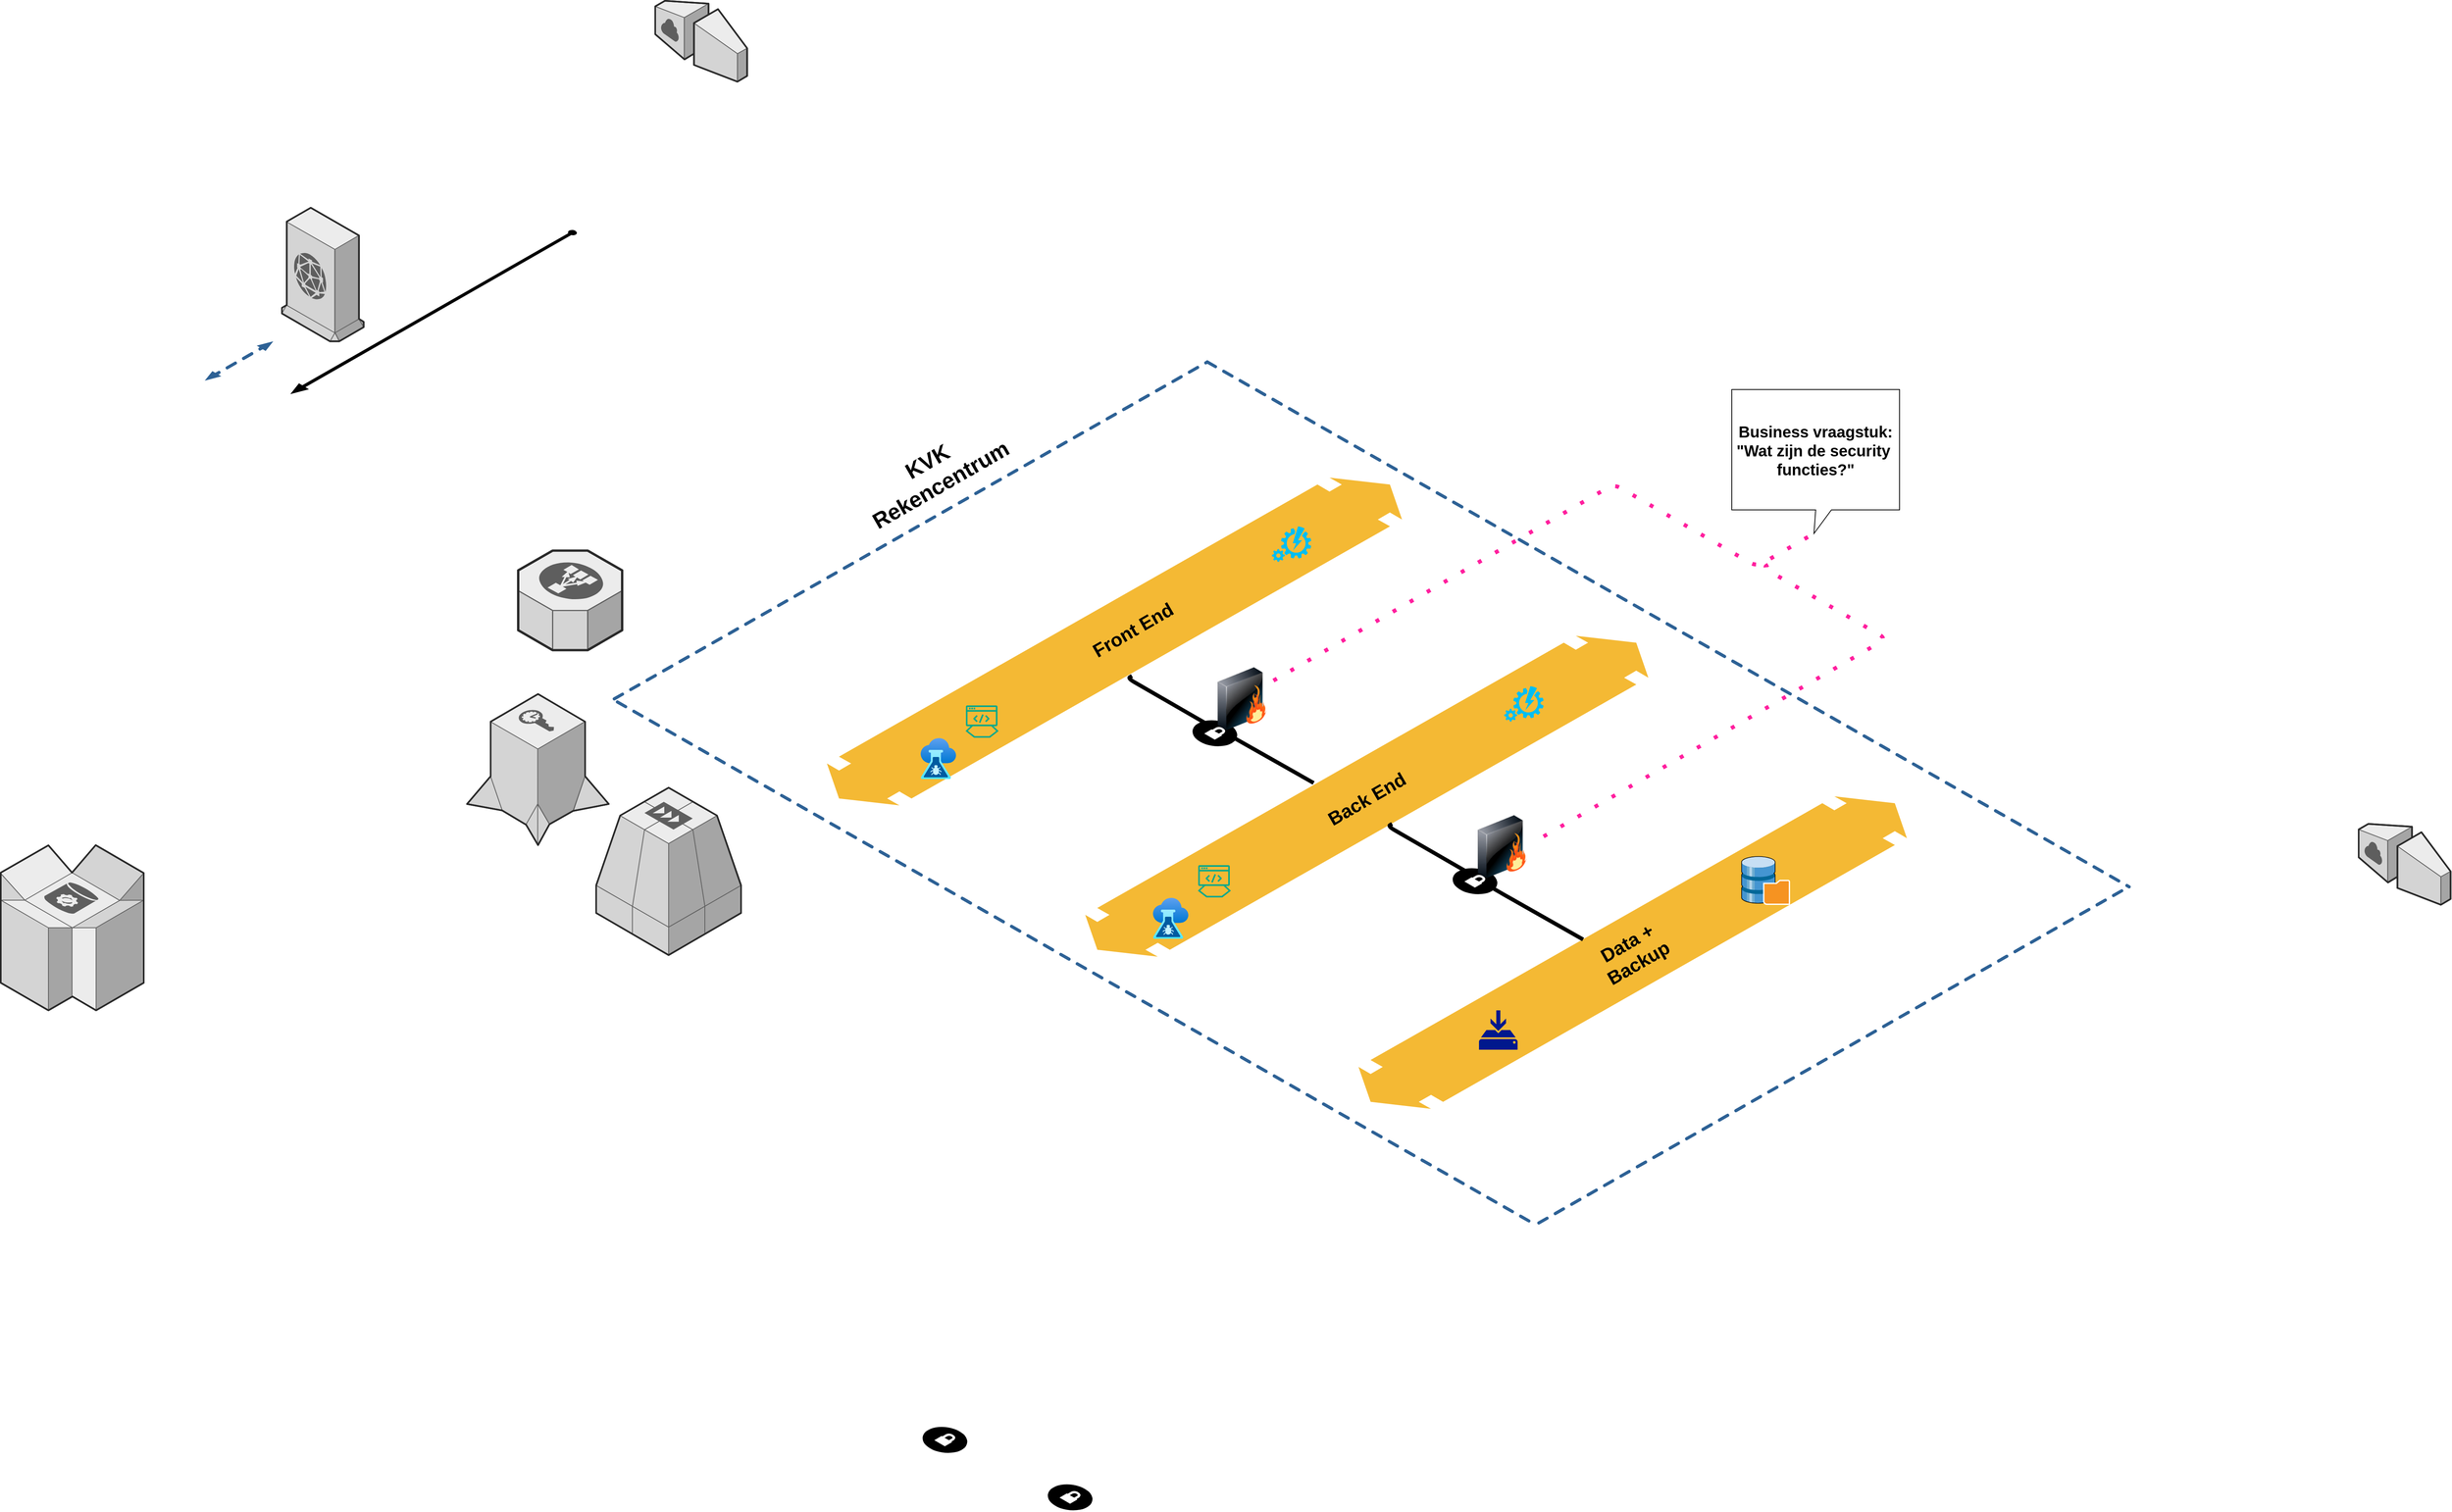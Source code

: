 <mxfile version="22.0.2" type="github">
  <diagram name="Page-1" id="aaaa8250-4180-3840-79b5-4cada1eebb92">
    <mxGraphModel dx="2932" dy="1168" grid="0" gridSize="10" guides="1" tooltips="1" connect="1" arrows="1" fold="1" page="0" pageScale="1" pageWidth="850" pageHeight="1100" background="none" math="0" shadow="0">
      <root>
        <mxCell id="0" />
        <mxCell id="1" parent="0" />
        <mxCell id="d5ac148becb70bc-7" value="" style="verticalLabelPosition=bottom;html=1;verticalAlign=top;strokeWidth=1;dashed=0;shape=mxgraph.aws3d.flatDoubleEdge;fillColor=#A62495;aspect=fixed;rounded=1;shadow=0;comic=0;fontFamily=Verdana;fontSize=12;flipV=1;strokeColor=#9673a6;" parent="1" vertex="1">
          <mxGeometry x="1032" y="1116" width="696.38" height="397.08" as="geometry" />
        </mxCell>
        <mxCell id="1a8abee3a6cfdf20-38" value="" style="verticalLabelPosition=bottom;html=1;verticalAlign=top;strokeWidth=1;dashed=0;shape=mxgraph.aws3d.flatDoubleEdge;fillColor=#d5e8d4;aspect=fixed;rounded=1;shadow=0;comic=0;fontFamily=Verdana;fontSize=12;flipV=1;strokeColor=#82b366;" parent="1" vertex="1">
          <mxGeometry x="685" y="912" width="715.06" height="407.79" as="geometry" />
        </mxCell>
        <mxCell id="1a8abee3a6cfdf20-28" value="" style="verticalLabelPosition=bottom;html=1;verticalAlign=top;strokeWidth=1;dashed=0;shape=mxgraph.aws3d.flatDoubleEdge;fillColor=#A62495;aspect=fixed;rounded=1;shadow=0;comic=0;fontFamily=Verdana;fontSize=12;flipV=1;" parent="1" vertex="1">
          <mxGeometry x="357" y="711" width="730.29" height="416.49" as="geometry" />
        </mxCell>
        <mxCell id="1a8abee3a6cfdf20-3" value="" style="edgeStyle=isometricEdgeStyle;endArrow=none;html=1;labelBackgroundColor=none;strokeWidth=5;fontFamily=Verdana;fontSize=12" parent="1" edge="1" source="1a8abee3a6cfdf20-1">
          <mxGeometry width="50" height="100" relative="1" as="geometry">
            <mxPoint x="975" y="1099" as="sourcePoint" />
            <mxPoint x="744.37" y="963" as="targetPoint" />
            <Array as="points" />
          </mxGeometry>
        </mxCell>
        <mxCell id="1a8abee3a6cfdf20-4" value="" style="verticalLabelPosition=bottom;html=1;verticalAlign=top;strokeWidth=1;dashed=0;shape=mxgraph.aws3d.dynamoDb;fillColor=#ECECEC;strokeColor=#5E5E5E;aspect=fixed;rounded=1;shadow=0;comic=0;fontSize=12" parent="1" vertex="1">
          <mxGeometry x="-692" y="1178" width="181.5" height="210" as="geometry" />
        </mxCell>
        <mxCell id="1a8abee3a6cfdf20-5" value="" style="edgeStyle=isometricEdgeStyle;endArrow=none;html=1;labelBackgroundColor=none;strokeColor=#FF1F9E;strokeWidth=5;fontFamily=Verdana;fontSize=12;dashed=1;dashPattern=1 4;entryX=0;entryY=0;entryDx=104.37;entryDy=183;entryPerimeter=0;" parent="1" edge="1" target="I04fydQBAytHWi5Aiypt-27" source="I04fydQBAytHWi5Aiypt-9">
          <mxGeometry width="50" height="100" relative="1" as="geometry">
            <mxPoint x="1383" y="703.06" as="sourcePoint" />
            <mxPoint x="1649" y="764" as="targetPoint" />
            <Array as="points">
              <mxPoint x="1420" y="756" />
            </Array>
          </mxGeometry>
        </mxCell>
        <mxCell id="1a8abee3a6cfdf20-8" value="" style="verticalLabelPosition=bottom;html=1;verticalAlign=top;strokeWidth=1;dashed=0;shape=mxgraph.aws3d.cloudfront;fillColor=#ECECEC;strokeColor=#5E5E5E;aspect=fixed;rounded=1;shadow=0;comic=0;fontSize=12" parent="1" vertex="1">
          <mxGeometry x="-335" y="368" width="103.8" height="169.8" as="geometry" />
        </mxCell>
        <mxCell id="1a8abee3a6cfdf20-9" value="" style="verticalLabelPosition=bottom;html=1;verticalAlign=top;strokeWidth=1;dashed=0;shape=mxgraph.aws3d.internetGateway;fillColor=#ECECEC;strokeColor=#5E5E5E;aspect=fixed;rounded=1;shadow=0;comic=0;fontSize=12;flipH=1;flipV=0;" parent="1" vertex="1">
          <mxGeometry x="139" y="105" width="116.7" height="102.8" as="geometry" />
        </mxCell>
        <mxCell id="1a8abee3a6cfdf20-11" value="" style="verticalLabelPosition=bottom;html=1;verticalAlign=top;strokeWidth=1;dashed=0;shape=mxgraph.aws3d.internetGateway;fillColor=#ECECEC;strokeColor=#5E5E5E;aspect=fixed;rounded=1;shadow=0;comic=0;fontSize=12;flipH=1;flipV=0;" parent="1" vertex="1">
          <mxGeometry x="2302" y="1151" width="116.7" height="102.8" as="geometry" />
        </mxCell>
        <mxCell id="1a8abee3a6cfdf20-29" value="" style="verticalLabelPosition=bottom;html=1;verticalAlign=top;strokeWidth=1;dashed=0;shape=mxgraph.aws3d.dashedEdgeDouble;fillColor=#000000;aspect=fixed;rounded=1;shadow=0;comic=0;fontFamily=Verdana;fontSize=12;flipV=1;" parent="1" vertex="1">
          <mxGeometry x="-433" y="537.8" width="87" height="50" as="geometry" />
        </mxCell>
        <mxCell id="1a8abee3a6cfdf20-34" value="" style="verticalLabelPosition=bottom;html=1;verticalAlign=top;strokeWidth=1;dashed=0;shape=mxgraph.aws3d.arrowSW;fillColor=#000000;aspect=fixed;rounded=1;shadow=0;comic=0;fontFamily=Verdana;fontSize=12;" parent="1" vertex="1">
          <mxGeometry x="-323" y="397" width="362" height="207" as="geometry" />
        </mxCell>
        <mxCell id="d5ac148becb70bc-8" value="" style="verticalLabelPosition=bottom;html=1;verticalAlign=top;strokeWidth=1;dashed=0;shape=mxgraph.aws3d.dashedArrowlessEdge;aspect=fixed;rounded=1;shadow=0;comic=0;fontFamily=Verdana;fontSize=12" parent="1" vertex="1">
          <mxGeometry x="840" y="564" width="1170.52" height="667" as="geometry" />
        </mxCell>
        <mxCell id="d5ac148becb70bc-9" value="" style="verticalLabelPosition=bottom;html=1;verticalAlign=top;strokeWidth=1;dashed=0;shape=mxgraph.aws3d.dashedArrowlessEdge;aspect=fixed;rounded=1;shadow=0;comic=0;fontFamily=Verdana;fontSize=12" parent="1" vertex="1">
          <mxGeometry x="91" y="996.11" width="1163.31" height="662.89" as="geometry" />
        </mxCell>
        <mxCell id="d5ac148becb70bc-10" value="" style="verticalLabelPosition=bottom;html=1;verticalAlign=top;strokeWidth=1;dashed=0;shape=mxgraph.aws3d.dashedArrowlessEdge;fillColor=#000000;aspect=fixed;rounded=1;shadow=0;comic=0;fontFamily=Verdana;fontSize=12;fontColor=#000000;flipV=1;" parent="1" vertex="1">
          <mxGeometry x="87" y="564" width="753" height="428.12" as="geometry" />
        </mxCell>
        <mxCell id="d5ac148becb70bc-12" value="" style="verticalLabelPosition=bottom;html=1;verticalAlign=top;strokeWidth=1;dashed=0;shape=mxgraph.aws3d.dashedArrowlessEdge;aspect=fixed;rounded=1;shadow=0;comic=0;fontFamily=Verdana;fontSize=12;flipV=1;" parent="1" vertex="1">
          <mxGeometry x="1261" y="1232" width="747.23" height="426.13" as="geometry" />
        </mxCell>
        <mxCell id="1a8abee3a6cfdf20-2" value="" style="verticalLabelPosition=bottom;html=1;verticalAlign=top;strokeWidth=1;dashed=0;shape=mxgraph.aws3d.secureConnection;fillColor=#000000;strokeColor=#ffffff;aspect=fixed;rounded=1;shadow=0;comic=0;fontSize=12" parent="1" vertex="1">
          <mxGeometry x="478.24" y="1917" width="57.0" height="34" as="geometry" />
        </mxCell>
        <mxCell id="d5ac148becb70bc-14" value="" style="edgeStyle=isometricEdgeStyle;endArrow=none;html=1;labelBackgroundColor=none;strokeWidth=5;fontFamily=Verdana;fontSize=12;dashed=1;dashPattern=1 4;strokeColor=#FF1F9E;" parent="1" edge="1">
          <mxGeometry width="50" height="100" relative="1" as="geometry">
            <mxPoint x="1267" y="1167.02" as="sourcePoint" />
            <mxPoint x="1555" y="820" as="targetPoint" />
            <Array as="points">
              <mxPoint x="1644" y="882" />
            </Array>
          </mxGeometry>
        </mxCell>
        <mxCell id="d5ac148becb70bc-16" value="" style="verticalLabelPosition=bottom;html=1;verticalAlign=top;strokeWidth=1;dashed=0;shape=mxgraph.aws3d.secureConnection;fillColor=#000000;strokeColor=#ffffff;aspect=fixed;rounded=1;shadow=0;comic=0;fontSize=12" parent="1" vertex="1">
          <mxGeometry x="637.24" y="1990" width="57.0" height="34" as="geometry" />
        </mxCell>
        <mxCell id="I04fydQBAytHWi5Aiypt-1" value="&lt;b&gt;&lt;font style=&quot;font-size: 24px;&quot;&gt;Data + Backup&lt;/font&gt;&lt;/b&gt;" style="text;strokeColor=none;align=center;fillColor=none;html=1;verticalAlign=middle;whiteSpace=wrap;rounded=0;rotation=-30;" vertex="1" parent="1">
          <mxGeometry x="1298.19" y="1299.54" width="164" height="30" as="geometry" />
        </mxCell>
        <mxCell id="I04fydQBAytHWi5Aiypt-2" value="&lt;b&gt;&lt;font style=&quot;font-size: 28px;&quot;&gt;KVK Rekencentrum&lt;/font&gt;&lt;/b&gt;" style="text;strokeColor=none;align=center;fillColor=none;html=1;verticalAlign=middle;whiteSpace=wrap;rounded=0;rotation=-30;" vertex="1" parent="1">
          <mxGeometry x="411" y="690" width="164" height="30" as="geometry" />
        </mxCell>
        <mxCell id="I04fydQBAytHWi5Aiypt-3" value="&lt;b&gt;&lt;font style=&quot;font-size: 24px;&quot;&gt;Back End&lt;/font&gt;&lt;/b&gt;" style="text;strokeColor=none;align=center;fillColor=none;html=1;verticalAlign=middle;whiteSpace=wrap;rounded=0;rotation=-30;" vertex="1" parent="1">
          <mxGeometry x="960.53" y="1105" width="164" height="30" as="geometry" />
        </mxCell>
        <mxCell id="I04fydQBAytHWi5Aiypt-4" value="" style="verticalLabelPosition=bottom;html=1;verticalAlign=top;strokeWidth=1;align=center;outlineConnect=0;dashed=0;outlineConnect=0;shape=mxgraph.aws3d.securityTokenService;fillColor=#ECECEC;strokeColor=#5E5E5E;aspect=fixed;" vertex="1" parent="1">
          <mxGeometry x="-100" y="986" width="180" height="192" as="geometry" />
        </mxCell>
        <mxCell id="I04fydQBAytHWi5Aiypt-5" value="" style="verticalLabelPosition=bottom;html=1;verticalAlign=top;strokeWidth=1;align=center;outlineConnect=0;dashed=0;outlineConnect=0;shape=mxgraph.aws3d.elasticLoadBalancing;fillColor=#ECECEC;strokeColor=#5E5E5E;aspect=fixed;" vertex="1" parent="1">
          <mxGeometry x="-35" y="803.75" width="132" height="126.5" as="geometry" />
        </mxCell>
        <mxCell id="I04fydQBAytHWi5Aiypt-6" value="" style="edgeStyle=isometricEdgeStyle;endArrow=none;html=1;labelBackgroundColor=none;strokeWidth=5;fontFamily=Verdana;fontSize=12" edge="1" parent="1" target="1a8abee3a6cfdf20-1">
          <mxGeometry width="50" height="100" relative="1" as="geometry">
            <mxPoint x="975" y="1099" as="sourcePoint" />
            <mxPoint x="744.37" y="963" as="targetPoint" />
            <Array as="points">
              <mxPoint x="876.19" y="1043" />
            </Array>
          </mxGeometry>
        </mxCell>
        <mxCell id="1a8abee3a6cfdf20-1" value="" style="verticalLabelPosition=bottom;html=1;verticalAlign=top;strokeWidth=1;dashed=0;shape=mxgraph.aws3d.secureConnection;fillColor=#000000;strokeColor=#ffffff;aspect=fixed;rounded=1;shadow=0;comic=0;fontSize=12" parent="1" vertex="1">
          <mxGeometry x="821" y="1019" width="57.0" height="34" as="geometry" />
        </mxCell>
        <mxCell id="I04fydQBAytHWi5Aiypt-9" value="" style="image;html=1;image=img/lib/clip_art/networking/Firewall_128x128.png;rotation=0;" vertex="1" parent="1">
          <mxGeometry x="844" y="952" width="80" height="80" as="geometry" />
        </mxCell>
        <mxCell id="I04fydQBAytHWi5Aiypt-10" value="" style="edgeStyle=isometricEdgeStyle;endArrow=none;html=1;labelBackgroundColor=none;strokeWidth=5;fontFamily=Verdana;fontSize=12" edge="1" source="I04fydQBAytHWi5Aiypt-11" parent="1">
          <mxGeometry width="50" height="100" relative="1" as="geometry">
            <mxPoint x="1305.31" y="1287" as="sourcePoint" />
            <mxPoint x="1074.68" y="1151" as="targetPoint" />
            <Array as="points" />
          </mxGeometry>
        </mxCell>
        <mxCell id="I04fydQBAytHWi5Aiypt-11" value="" style="verticalLabelPosition=bottom;html=1;verticalAlign=top;strokeWidth=1;dashed=0;shape=mxgraph.aws3d.secureConnection;fillColor=#000000;strokeColor=#ffffff;aspect=fixed;rounded=1;shadow=0;comic=0;fontSize=12" vertex="1" parent="1">
          <mxGeometry x="1151.31" y="1207" width="57.0" height="34" as="geometry" />
        </mxCell>
        <mxCell id="I04fydQBAytHWi5Aiypt-12" value="" style="image;html=1;image=img/lib/clip_art/networking/Firewall_128x128.png;rotation=0;" vertex="1" parent="1">
          <mxGeometry x="1174.31" y="1140" width="80" height="80" as="geometry" />
        </mxCell>
        <mxCell id="I04fydQBAytHWi5Aiypt-13" value="" style="edgeStyle=isometricEdgeStyle;endArrow=none;html=1;labelBackgroundColor=none;strokeWidth=5;fontFamily=Verdana;fontSize=12" edge="1" parent="1">
          <mxGeometry width="50" height="100" relative="1" as="geometry">
            <mxPoint x="1317.19" y="1297.89" as="sourcePoint" />
            <mxPoint x="1206" y="1227" as="targetPoint" />
            <Array as="points">
              <mxPoint x="1218.38" y="1241.89" />
            </Array>
          </mxGeometry>
        </mxCell>
        <mxCell id="I04fydQBAytHWi5Aiypt-14" value="" style="shape=image;html=1;verticalAlign=top;verticalLabelPosition=bottom;labelBackgroundColor=#ffffff;imageAspect=0;aspect=fixed;image=https://cdn1.iconfinder.com/data/icons/unicons-line-vol-3/24/file-question-128.png" vertex="1" parent="1">
          <mxGeometry x="105" y="737" width="128" height="128" as="geometry" />
        </mxCell>
        <mxCell id="I04fydQBAytHWi5Aiypt-15" value="" style="image;aspect=fixed;html=1;points=[];align=center;fontSize=12;image=img/lib/azure2/devops/CloudTest.svg;" vertex="1" parent="1">
          <mxGeometry x="476" y="1042" width="44.96" height="52" as="geometry" />
        </mxCell>
        <mxCell id="I04fydQBAytHWi5Aiypt-16" value="" style="verticalLabelPosition=bottom;html=1;verticalAlign=top;align=center;strokeColor=none;fillColor=#00BEF2;shape=mxgraph.azure.automation;pointerEvents=1;" vertex="1" parent="1">
          <mxGeometry x="922" y="773" width="50" height="45" as="geometry" />
        </mxCell>
        <mxCell id="I04fydQBAytHWi5Aiypt-17" value="" style="shape=image;html=1;verticalAlign=top;verticalLabelPosition=bottom;labelBackgroundColor=#ffffff;imageAspect=0;aspect=fixed;image=https://cdn4.iconfinder.com/data/icons/essentials-74/24/040_-_Tick-128.png" vertex="1" parent="1">
          <mxGeometry x="587" y="971.55" width="40.89" height="40.89" as="geometry" />
        </mxCell>
        <mxCell id="I04fydQBAytHWi5Aiypt-18" value="" style="sketch=0;outlineConnect=0;fontColor=#232F3E;gradientColor=none;fillColor=#01A88D;strokeColor=none;dashed=0;verticalLabelPosition=bottom;verticalAlign=top;align=center;html=1;fontSize=12;fontStyle=0;aspect=fixed;shape=mxgraph.aws4.mainframe_modernization_developer;" vertex="1" parent="1">
          <mxGeometry x="533" y="1000" width="42" height="42" as="geometry" />
        </mxCell>
        <mxCell id="I04fydQBAytHWi5Aiypt-19" value="" style="sketch=0;aspect=fixed;pointerEvents=1;shadow=0;dashed=0;html=1;strokeColor=none;labelPosition=center;verticalLabelPosition=bottom;verticalAlign=top;align=center;fillColor=#00188D;shape=mxgraph.mscae.enterprise.backup_local" vertex="1" parent="1">
          <mxGeometry x="1185" y="1388" width="49" height="50" as="geometry" />
        </mxCell>
        <mxCell id="I04fydQBAytHWi5Aiypt-20" value="" style="shadow=0;dashed=0;html=1;labelPosition=center;verticalLabelPosition=bottom;verticalAlign=top;align=center;outlineConnect=0;shape=mxgraph.veeam.3d.backup_repository;" vertex="1" parent="1">
          <mxGeometry x="1518" y="1192" width="62" height="62" as="geometry" />
        </mxCell>
        <mxCell id="I04fydQBAytHWi5Aiypt-21" value="" style="image;aspect=fixed;html=1;points=[];align=center;fontSize=12;image=img/lib/azure2/devops/CloudTest.svg;" vertex="1" parent="1">
          <mxGeometry x="771" y="1245" width="44.96" height="52" as="geometry" />
        </mxCell>
        <mxCell id="I04fydQBAytHWi5Aiypt-22" value="" style="sketch=0;outlineConnect=0;fontColor=#232F3E;gradientColor=none;fillColor=#01A88D;strokeColor=none;dashed=0;verticalLabelPosition=bottom;verticalAlign=top;align=center;html=1;fontSize=12;fontStyle=0;aspect=fixed;shape=mxgraph.aws4.mainframe_modernization_developer;" vertex="1" parent="1">
          <mxGeometry x="828" y="1203" width="42" height="42" as="geometry" />
        </mxCell>
        <mxCell id="I04fydQBAytHWi5Aiypt-23" value="" style="shape=image;html=1;verticalAlign=top;verticalLabelPosition=bottom;labelBackgroundColor=#ffffff;imageAspect=0;aspect=fixed;image=https://cdn4.iconfinder.com/data/icons/essentials-74/24/040_-_Tick-128.png" vertex="1" parent="1">
          <mxGeometry x="882" y="1174.55" width="40.89" height="40.89" as="geometry" />
        </mxCell>
        <mxCell id="I04fydQBAytHWi5Aiypt-24" value="" style="verticalLabelPosition=bottom;html=1;verticalAlign=top;align=center;strokeColor=none;fillColor=#00BEF2;shape=mxgraph.azure.automation;pointerEvents=1;" vertex="1" parent="1">
          <mxGeometry x="1217" y="976" width="50" height="45" as="geometry" />
        </mxCell>
        <mxCell id="I04fydQBAytHWi5Aiypt-25" value="&lt;b&gt;&lt;font style=&quot;font-size: 24px;&quot;&gt;Front End&lt;/font&gt;&lt;/b&gt;" style="text;strokeColor=none;align=center;fillColor=none;html=1;verticalAlign=middle;whiteSpace=wrap;rounded=0;rotation=-30;" vertex="1" parent="1">
          <mxGeometry x="664" y="890" width="164" height="30" as="geometry" />
        </mxCell>
        <mxCell id="I04fydQBAytHWi5Aiypt-26" value="" style="verticalLabelPosition=bottom;html=1;verticalAlign=top;strokeWidth=1;align=center;outlineConnect=0;dashed=0;outlineConnect=0;shape=mxgraph.aws3d.sqs;fillColor=#ECECEC;strokeColor=#5E5E5E;aspect=fixed;" vertex="1" parent="1">
          <mxGeometry x="64" y="1105" width="184" height="212.75" as="geometry" />
        </mxCell>
        <mxCell id="I04fydQBAytHWi5Aiypt-27" value="&lt;font style=&quot;font-size: 20px;&quot;&gt;&lt;b&gt;Business vraagstuk:&lt;br&gt;&quot;Wat zijn de security&amp;nbsp; functies?&quot;&lt;/b&gt;&lt;br&gt;&lt;/font&gt;" style="shape=callout;whiteSpace=wrap;html=1;perimeter=calloutPerimeter;position2=0.49;" vertex="1" parent="1">
          <mxGeometry x="1506" y="599" width="213" height="183" as="geometry" />
        </mxCell>
      </root>
    </mxGraphModel>
  </diagram>
</mxfile>
